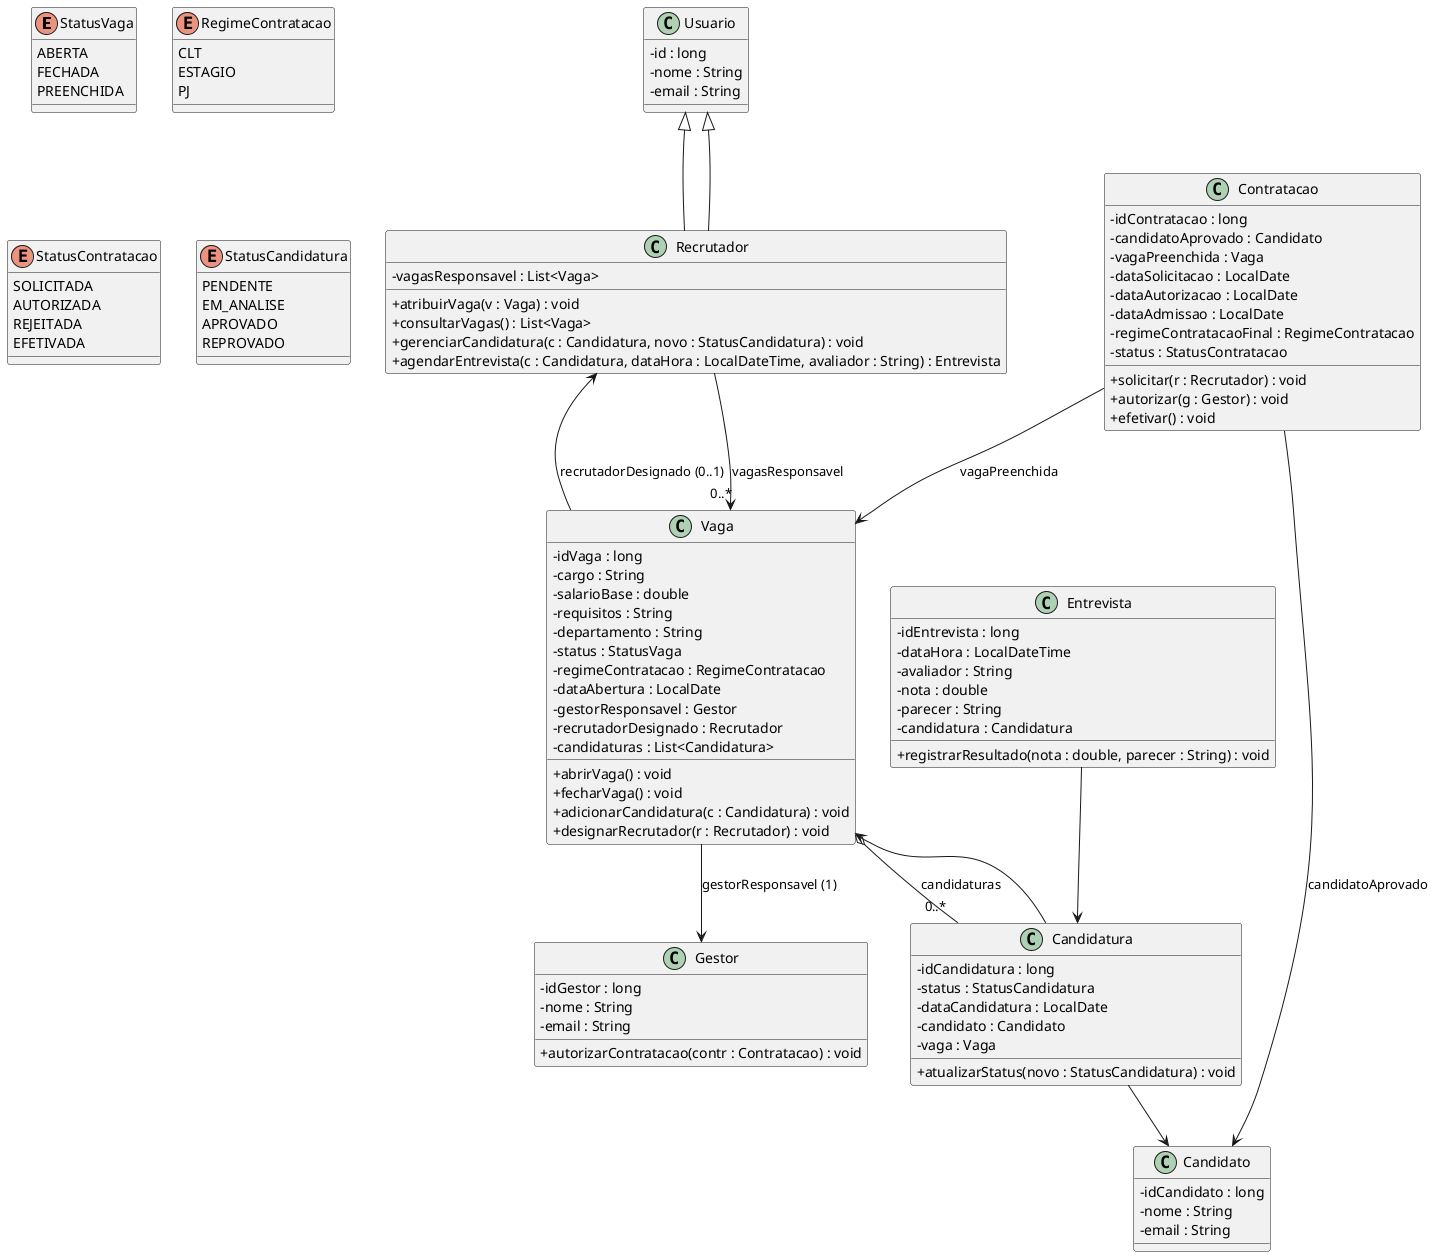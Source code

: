 @startuml
skinparam classAttributeIconSize 0

' ===== ENUNS =====
enum StatusVaga {
ABERTA
FECHADA
PREENCHIDA
}
enum RegimeContratacao {
CLT
ESTAGIO
PJ
}
enum StatusContratacao {
SOLICITADA
AUTORIZADA
REJEITADA
EFETIVADA
}
enum StatusCandidatura {
PENDENTE
EM_ANALISE
APROVADO
REPROVADO
}

' ===== CLASSES DE OUTROS MÓDULOS (stubs) =====
class Usuario {
  - id : long
  - nome : String
  - email : String
}

class Gestor {
  - idGestor : long
  - nome : String
  - email : String
  + autorizarContratacao(contr : Contratacao) : void
}

class Candidato {
  - idCandidato : long
  - nome : String
  - email : String
}

class Candidatura {
  - idCandidatura : long
  - status : StatusCandidatura
  - dataCandidatura : LocalDate
  - candidato : Candidato
  - vaga : Vaga
  + atualizarStatus(novo : StatusCandidatura) : void
}

' ===== SUAS CLASSES =====
class Recrutador extends Usuario {
  - vagasResponsavel : List<Vaga>
  + atribuirVaga(v : Vaga) : void
  + consultarVagas() : List<Vaga>
  + gerenciarCandidatura(c : Candidatura, novo : StatusCandidatura) : void
  + agendarEntrevista(c : Candidatura, dataHora : LocalDateTime, avaliador : String) : Entrevista
}

class Vaga {
  - idVaga : long
  - cargo : String
  - salarioBase : double
  - requisitos : String
  - departamento : String
  - status : StatusVaga
  - regimeContratacao : RegimeContratacao
  - dataAbertura : LocalDate
  - gestorResponsavel : Gestor
  - recrutadorDesignado : Recrutador
  - candidaturas : List<Candidatura>
  + abrirVaga() : void
  + fecharVaga() : void
  + adicionarCandidatura(c : Candidatura) : void
  + designarRecrutador(r : Recrutador) : void
}

class Entrevista {
  - idEntrevista : long
  - dataHora : LocalDateTime
  - avaliador : String
  - nota : double
  - parecer : String
  - candidatura : Candidatura
  + registrarResultado(nota : double, parecer : String) : void
}

class Contratacao {
  - idContratacao : long
  - candidatoAprovado : Candidato
  - vagaPreenchida : Vaga
  - dataSolicitacao : LocalDate
  - dataAutorizacao : LocalDate
  - dataAdmissao : LocalDate
  - regimeContratacaoFinal : RegimeContratacao
  - status : StatusContratacao
  + solicitar(r : Recrutador) : void
  + autorizar(g : Gestor) : void
  + efetivar() : void
}

' ===== RELACIONAMENTOS =====
Usuario <|-- Recrutador

Vaga --> Gestor : gestorResponsavel (1)
Vaga --> Recrutador : recrutadorDesignado (0..1)
Recrutador --> "0..*" Vaga : vagasResponsavel

Vaga o-- "0..*" Candidatura : candidaturas
Candidatura --> Candidato
Candidatura --> Vaga

Entrevista --> Candidatura

Contratacao --> Candidato : candidatoAprovado
Contratacao --> Vaga : vagaPreenchida
@enduml
